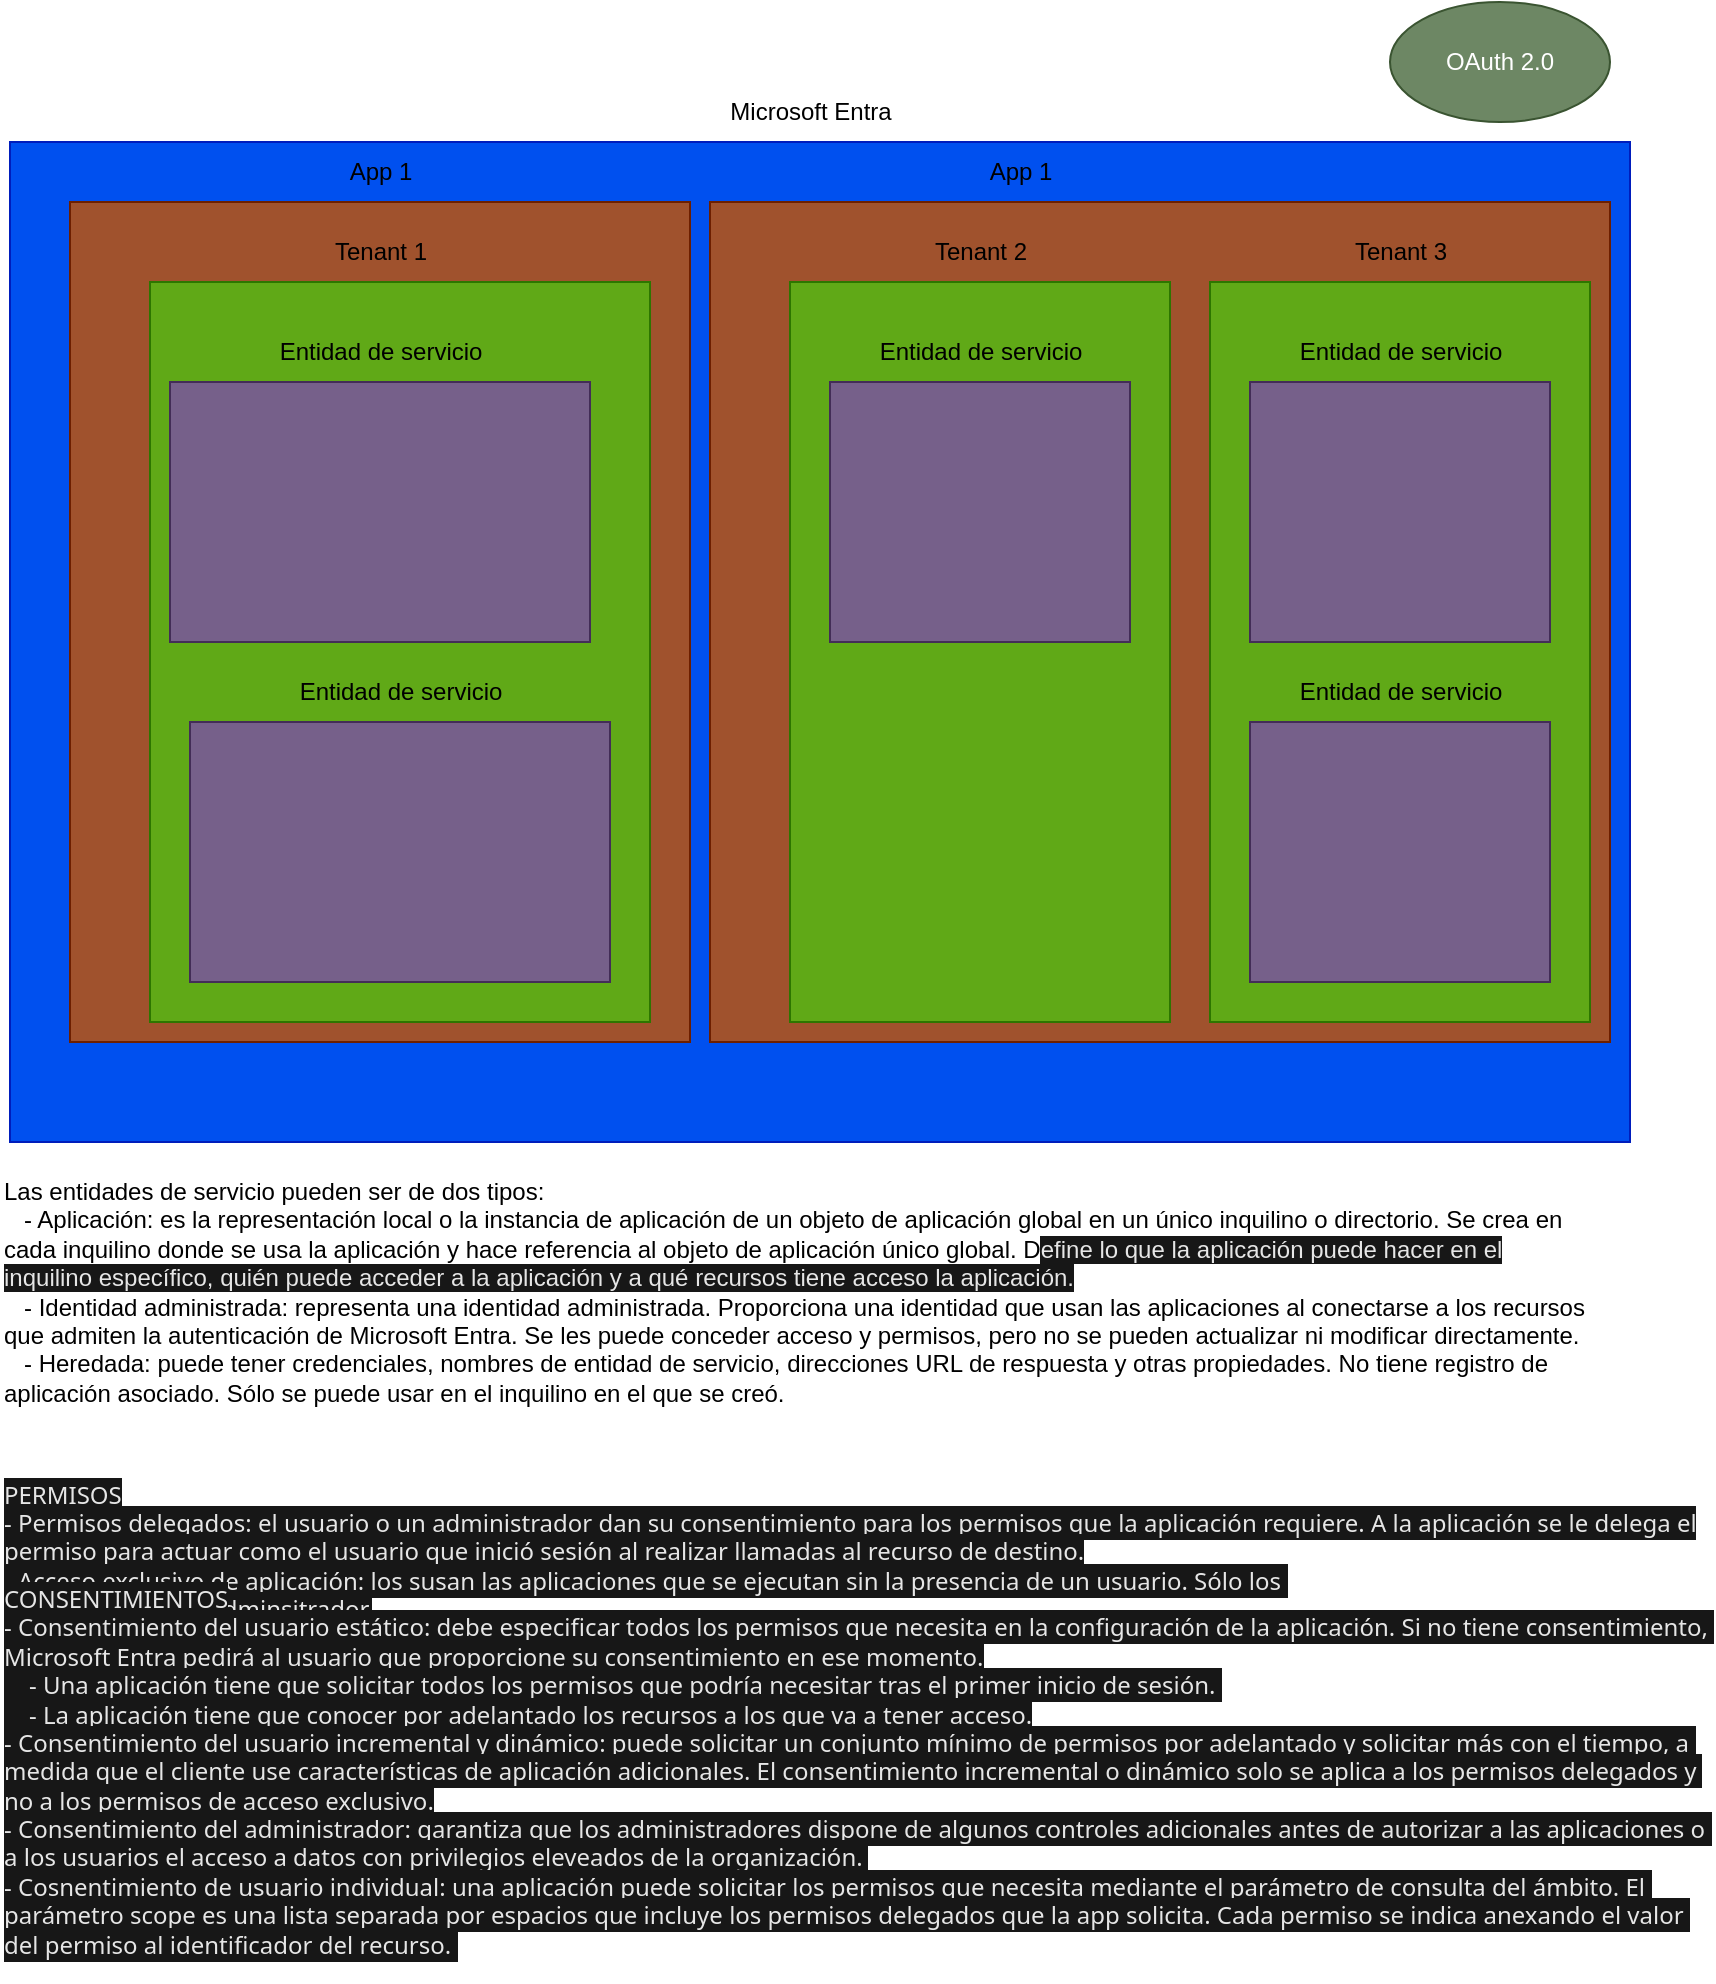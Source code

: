 <mxfile>
    <diagram id="VKVBnWXZFm83O2qIKnpS" name="Page-1">
        <mxGraphModel dx="546" dy="1627" grid="1" gridSize="10" guides="1" tooltips="1" connect="1" arrows="1" fold="1" page="1" pageScale="1" pageWidth="850" pageHeight="1100" math="0" shadow="0">
            <root>
                <mxCell id="0"/>
                <mxCell id="1" parent="0"/>
                <mxCell id="2" value="" style="rounded=0;whiteSpace=wrap;html=1;fillColor=#0050ef;fontColor=#ffffff;strokeColor=#001DBC;" parent="1" vertex="1">
                    <mxGeometry x="20" y="80" width="810" height="500" as="geometry"/>
                </mxCell>
                <mxCell id="3" value="Microsoft Entra" style="text;html=1;align=center;verticalAlign=middle;resizable=0;points=[];autosize=1;strokeColor=none;fillColor=none;" parent="1" vertex="1">
                    <mxGeometry x="370" y="50" width="100" height="30" as="geometry"/>
                </mxCell>
                <mxCell id="29" value="Las entidades de servicio pueden ser de dos tipos:&amp;nbsp;&lt;br&gt;&lt;span style=&quot;background-color: initial;&quot;&gt;&amp;nbsp; &amp;nbsp;- Aplicación: es la representación local o la instancia de aplicación de un objeto de aplicación global en un único inquilino o directorio. Se crea en&amp;nbsp;&lt;/span&gt;&lt;br&gt;&lt;span style=&quot;background-color: initial;&quot;&gt;&lt;span style=&quot;&quot;&gt;cada inquilino donde se usa la aplicación y hace referencia al objeto de aplicación único globa&lt;/span&gt;&lt;font style=&quot;font-size: 12px;&quot;&gt;l. D&lt;/font&gt;&lt;/span&gt;&lt;span style=&quot;color: rgb(230, 230, 230); background-color: rgb(23, 23, 23);&quot;&gt;&lt;font style=&quot;font-size: 12px;&quot;&gt;efine lo que la aplicación&amp;nbsp;puede hacer en&amp;nbsp;el &lt;br&gt;inquilino específico, quién puede acceder a la aplicación y a qué recursos tiene acceso la aplicación.&lt;/font&gt;&lt;/span&gt;&lt;br&gt;&lt;span style=&quot;background-color: initial;&quot;&gt;&amp;nbsp; &amp;nbsp;- Identidad administrada: representa una identidad administrada. Proporciona una identidad que usan las aplicaciones al conectarse a los recursos &lt;br&gt;que admiten la autenticación de Microsoft Entra. Se les puede conceder acceso y permisos, pero no se pueden actualizar ni modificar directamente.&lt;/span&gt;&lt;br&gt;&lt;span style=&quot;background-color: initial;&quot;&gt;&amp;nbsp; &amp;nbsp;- Heredada: puede tener credenciales, nombres de entidad de servicio, direcciones URL de respuesta y otras propiedades. No tiene registro de&amp;nbsp;&lt;br&gt;aplicación asociado. Sólo se puede usar en el inquilino en el que se creó.&lt;br&gt;&lt;/span&gt;" style="text;html=1;align=left;verticalAlign=middle;resizable=0;points=[];autosize=1;strokeColor=none;fillColor=none;" parent="1" vertex="1">
                    <mxGeometry x="15" y="590" width="810" height="130" as="geometry"/>
                </mxCell>
                <mxCell id="30" value="" style="rounded=0;whiteSpace=wrap;html=1;fontSize=12;fillColor=#a0522d;fontColor=#ffffff;strokeColor=#6D1F00;" parent="1" vertex="1">
                    <mxGeometry x="50" y="110" width="310" height="420" as="geometry"/>
                </mxCell>
                <mxCell id="10" value="" style="rounded=0;whiteSpace=wrap;html=1;fillColor=#60a917;fontColor=#ffffff;strokeColor=#2D7600;" parent="1" vertex="1">
                    <mxGeometry x="90" y="150" width="250" height="370" as="geometry"/>
                </mxCell>
                <mxCell id="7" value="Tenant 1" style="text;html=1;align=center;verticalAlign=middle;resizable=0;points=[];autosize=1;strokeColor=none;fillColor=none;" parent="1" vertex="1">
                    <mxGeometry x="170" y="120" width="70" height="30" as="geometry"/>
                </mxCell>
                <mxCell id="17" value="Entidad de servicio" style="text;html=1;align=center;verticalAlign=middle;resizable=0;points=[];autosize=1;strokeColor=none;fillColor=none;" parent="1" vertex="1">
                    <mxGeometry x="145" y="170" width="120" height="30" as="geometry"/>
                </mxCell>
                <mxCell id="12" value="" style="rounded=0;whiteSpace=wrap;html=1;fillColor=#76608a;fontColor=#ffffff;strokeColor=#432D57;" parent="1" vertex="1">
                    <mxGeometry x="100" y="200" width="210" height="130" as="geometry"/>
                </mxCell>
                <mxCell id="20" value="Entidad de servicio" style="text;html=1;align=center;verticalAlign=middle;resizable=0;points=[];autosize=1;strokeColor=none;fillColor=none;" parent="1" vertex="1">
                    <mxGeometry x="155" y="340" width="120" height="30" as="geometry"/>
                </mxCell>
                <mxCell id="28" value="" style="rounded=0;whiteSpace=wrap;html=1;fillColor=#76608a;fontColor=#ffffff;strokeColor=#432D57;" parent="1" vertex="1">
                    <mxGeometry x="110" y="370" width="210" height="130" as="geometry"/>
                </mxCell>
                <mxCell id="32" value="App 1" style="text;html=1;align=center;verticalAlign=middle;resizable=0;points=[];autosize=1;strokeColor=none;fillColor=none;" parent="1" vertex="1">
                    <mxGeometry x="180" y="80" width="50" height="30" as="geometry"/>
                </mxCell>
                <mxCell id="33" value="" style="rounded=0;whiteSpace=wrap;html=1;fontSize=12;fillColor=#a0522d;fontColor=#ffffff;strokeColor=#6D1F00;" parent="1" vertex="1">
                    <mxGeometry x="370" y="110" width="450" height="420" as="geometry"/>
                </mxCell>
                <mxCell id="34" value="" style="rounded=0;whiteSpace=wrap;html=1;fillColor=#60a917;fontColor=#ffffff;strokeColor=#2D7600;" parent="1" vertex="1">
                    <mxGeometry x="410" y="150" width="190" height="370" as="geometry"/>
                </mxCell>
                <mxCell id="35" value="Tenant 2" style="text;html=1;align=center;verticalAlign=middle;resizable=0;points=[];autosize=1;strokeColor=none;fillColor=none;" parent="1" vertex="1">
                    <mxGeometry x="470" y="120" width="70" height="30" as="geometry"/>
                </mxCell>
                <mxCell id="36" value="Entidad de servicio" style="text;html=1;align=center;verticalAlign=middle;resizable=0;points=[];autosize=1;strokeColor=none;fillColor=none;" parent="1" vertex="1">
                    <mxGeometry x="445" y="170" width="120" height="30" as="geometry"/>
                </mxCell>
                <mxCell id="37" value="" style="rounded=0;whiteSpace=wrap;html=1;fillColor=#76608a;fontColor=#ffffff;strokeColor=#432D57;" parent="1" vertex="1">
                    <mxGeometry x="430" y="200" width="150" height="130" as="geometry"/>
                </mxCell>
                <mxCell id="40" value="App 1" style="text;html=1;align=center;verticalAlign=middle;resizable=0;points=[];autosize=1;strokeColor=none;fillColor=none;" parent="1" vertex="1">
                    <mxGeometry x="500" y="80" width="50" height="30" as="geometry"/>
                </mxCell>
                <mxCell id="41" value="" style="rounded=0;whiteSpace=wrap;html=1;fillColor=#60a917;fontColor=#ffffff;strokeColor=#2D7600;" parent="1" vertex="1">
                    <mxGeometry x="620" y="150" width="190" height="370" as="geometry"/>
                </mxCell>
                <mxCell id="42" value="Tenant 3" style="text;html=1;align=center;verticalAlign=middle;resizable=0;points=[];autosize=1;strokeColor=none;fillColor=none;" parent="1" vertex="1">
                    <mxGeometry x="680" y="120" width="70" height="30" as="geometry"/>
                </mxCell>
                <mxCell id="43" value="Entidad de servicio" style="text;html=1;align=center;verticalAlign=middle;resizable=0;points=[];autosize=1;strokeColor=none;fillColor=none;" parent="1" vertex="1">
                    <mxGeometry x="655" y="170" width="120" height="30" as="geometry"/>
                </mxCell>
                <mxCell id="44" value="" style="rounded=0;whiteSpace=wrap;html=1;fillColor=#76608a;fontColor=#ffffff;strokeColor=#432D57;" parent="1" vertex="1">
                    <mxGeometry x="640" y="200" width="150" height="130" as="geometry"/>
                </mxCell>
                <mxCell id="45" value="Entidad de servicio" style="text;html=1;align=center;verticalAlign=middle;resizable=0;points=[];autosize=1;strokeColor=none;fillColor=none;" parent="1" vertex="1">
                    <mxGeometry x="655" y="340" width="120" height="30" as="geometry"/>
                </mxCell>
                <mxCell id="46" value="" style="rounded=0;whiteSpace=wrap;html=1;fillColor=#76608a;fontColor=#ffffff;strokeColor=#432D57;" parent="1" vertex="1">
                    <mxGeometry x="640" y="370" width="150" height="130" as="geometry"/>
                </mxCell>
                <mxCell id="47" value="OAuth 2.0" style="ellipse;whiteSpace=wrap;html=1;fontSize=12;fillColor=#6d8764;fontColor=#ffffff;strokeColor=#3A5431;" parent="1" vertex="1">
                    <mxGeometry x="710" y="10" width="110" height="60" as="geometry"/>
                </mxCell>
                <mxCell id="48" value="&lt;div style=&quot;&quot;&gt;&lt;span style=&quot;box-sizing: inherit; outline-color: inherit; color: rgb(230, 230, 230); font-family: &amp;quot;Segoe UI&amp;quot;, SegoeUI, &amp;quot;Helvetica Neue&amp;quot;, Helvetica, Arial, sans-serif; background-color: rgb(23, 23, 23);&quot;&gt;&lt;font style=&quot;font-size: 12px;&quot;&gt;PERMISOS&lt;/font&gt;&lt;/span&gt;&lt;/div&gt;&lt;div style=&quot;&quot;&gt;&lt;span style=&quot;box-sizing: inherit; outline-color: inherit; color: rgb(230, 230, 230); font-family: &amp;quot;Segoe UI&amp;quot;, SegoeUI, &amp;quot;Helvetica Neue&amp;quot;, Helvetica, Arial, sans-serif; background-color: rgb(23, 23, 23);&quot;&gt;&lt;font style=&quot;font-size: 12px;&quot;&gt;- Permisos delegados: el usuario o un administrador dan su consentimiento para los permisos que la aplicación requiere. A la aplicación se le delega el&lt;/font&gt;&lt;/span&gt;&lt;/div&gt;&lt;div style=&quot;&quot;&gt;&lt;span style=&quot;box-sizing: inherit; outline-color: inherit; color: rgb(230, 230, 230); font-family: &amp;quot;Segoe UI&amp;quot;, SegoeUI, &amp;quot;Helvetica Neue&amp;quot;, Helvetica, Arial, sans-serif; background-color: rgb(23, 23, 23);&quot;&gt;&lt;font style=&quot;font-size: 12px;&quot;&gt;permiso para actuar como el usuario que inició sesión al realizar llamadas al recurso de destino.&lt;/font&gt;&lt;/span&gt;&lt;/div&gt;&lt;div style=&quot;&quot;&gt;&lt;font style=&quot;font-size: 12px;&quot;&gt;&lt;span style=&quot;color: rgb(230, 230, 230); font-family: &amp;quot;Segoe UI&amp;quot;, SegoeUI, &amp;quot;Helvetica Neue&amp;quot;, Helvetica, Arial, sans-serif; background-color: rgb(23, 23, 23);&quot;&gt;- A&lt;/span&gt;&lt;span style=&quot;box-sizing: inherit; outline-color: inherit; color: rgb(230, 230, 230); font-family: &amp;quot;Segoe UI&amp;quot;, SegoeUI, &amp;quot;Helvetica Neue&amp;quot;, Helvetica, Arial, sans-serif; background-color: rgb(23, 23, 23);&quot;&gt;cceso exclusivo de aplicación: los susan las aplicaciones que se ejecutan sin la presencia de un usuario. Sólo los&amp;nbsp;&lt;/span&gt;&lt;/font&gt;&lt;/div&gt;&lt;div style=&quot;&quot;&gt;&lt;span style=&quot;box-sizing: inherit; outline-color: inherit; color: rgb(230, 230, 230); font-family: &amp;quot;Segoe UI&amp;quot;, SegoeUI, &amp;quot;Helvetica Neue&amp;quot;, Helvetica, Arial, sans-serif; background-color: rgb(23, 23, 23);&quot;&gt;&lt;font style=&quot;font-size: 12px;&quot;&gt;puede otorgar un adminsitrador.&lt;/font&gt;&lt;/span&gt;&lt;/div&gt;" style="text;html=1;align=left;verticalAlign=middle;resizable=0;points=[];autosize=1;strokeColor=none;fillColor=none;fontSize=12;fontFamily=Helvetica;" parent="1" vertex="1">
                    <mxGeometry x="15" y="740" width="820" height="90" as="geometry"/>
                </mxCell>
                <mxCell id="49" value="&lt;div style=&quot;&quot;&gt;&lt;span style=&quot;box-sizing: inherit; outline-color: inherit; color: rgb(230, 230, 230); font-family: &amp;quot;Segoe UI&amp;quot;, SegoeUI, &amp;quot;Helvetica Neue&amp;quot;, Helvetica, Arial, sans-serif; background-color: rgb(23, 23, 23);&quot;&gt;&lt;font style=&quot;font-size: 12px;&quot;&gt;CONSENTIMIENTOS&lt;/font&gt;&lt;/span&gt;&lt;/div&gt;&lt;div style=&quot;&quot;&gt;&lt;span style=&quot;box-sizing: inherit; outline-color: inherit; color: rgb(230, 230, 230); font-family: &amp;quot;Segoe UI&amp;quot;, SegoeUI, &amp;quot;Helvetica Neue&amp;quot;, Helvetica, Arial, sans-serif; background-color: rgb(23, 23, 23);&quot;&gt;&lt;font style=&quot;font-size: 12px;&quot;&gt;- Consentimiento del usuario estático: debe especificar todos los permisos que necesita en la configuración de la aplicación. Si no tiene consentimiento,&amp;nbsp;&lt;/font&gt;&lt;/span&gt;&lt;/div&gt;&lt;div style=&quot;&quot;&gt;&lt;span style=&quot;box-sizing: inherit; outline-color: inherit; color: rgb(230, 230, 230); font-family: &amp;quot;Segoe UI&amp;quot;, SegoeUI, &amp;quot;Helvetica Neue&amp;quot;, Helvetica, Arial, sans-serif; background-color: rgb(23, 23, 23);&quot;&gt;&lt;font style=&quot;font-size: 12px;&quot;&gt;Microsoft Entra pedirá al&amp;nbsp;&lt;/font&gt;&lt;/span&gt;&lt;span style=&quot;background-color: rgb(23, 23, 23); color: rgb(230, 230, 230); font-family: &amp;quot;Segoe UI&amp;quot;, SegoeUI, &amp;quot;Helvetica Neue&amp;quot;, Helvetica, Arial, sans-serif;&quot;&gt;usuario que proporcione su consentimiento en ese momento.&lt;/span&gt;&lt;/div&gt;&lt;div style=&quot;&quot;&gt;&lt;span style=&quot;background-color: rgb(23, 23, 23); color: rgb(230, 230, 230); font-family: &amp;quot;Segoe UI&amp;quot;, SegoeUI, &amp;quot;Helvetica Neue&amp;quot;, Helvetica, Arial, sans-serif;&quot;&gt;&amp;nbsp; &amp;nbsp; - Una aplicación tiene que solicitar todos los permisos que podría necesitar tras el primer inicio de sesión.&amp;nbsp;&lt;/span&gt;&lt;/div&gt;&lt;div style=&quot;&quot;&gt;&lt;span style=&quot;background-color: rgb(23, 23, 23); color: rgb(230, 230, 230); font-family: &amp;quot;Segoe UI&amp;quot;, SegoeUI, &amp;quot;Helvetica Neue&amp;quot;, Helvetica, Arial, sans-serif;&quot;&gt;&amp;nbsp; &amp;nbsp; - La aplicación tiene que conocer por adelantado los recursos a los que va a tener acceso.&lt;/span&gt;&lt;/div&gt;&lt;div style=&quot;&quot;&gt;&lt;span style=&quot;box-sizing: inherit; outline-color: inherit; color: rgb(230, 230, 230); font-family: &amp;quot;Segoe UI&amp;quot;, SegoeUI, &amp;quot;Helvetica Neue&amp;quot;, Helvetica, Arial, sans-serif; background-color: rgb(23, 23, 23);&quot;&gt;&lt;font style=&quot;font-size: 12px;&quot;&gt;- Consentimiento del usuario incremental y dinámico: puede solicitar un conjunto mínimo de permisos por adelantado y solicitar más con el tiempo, a&amp;nbsp;&lt;/font&gt;&lt;/span&gt;&lt;/div&gt;&lt;div style=&quot;&quot;&gt;&lt;span style=&quot;box-sizing: inherit; outline-color: inherit; color: rgb(230, 230, 230); font-family: &amp;quot;Segoe UI&amp;quot;, SegoeUI, &amp;quot;Helvetica Neue&amp;quot;, Helvetica, Arial, sans-serif; background-color: rgb(23, 23, 23);&quot;&gt;&lt;font style=&quot;font-size: 12px;&quot;&gt;medida que el cliente use características de aplicación adicionales. El consentimiento incremental o dinámico solo se aplica a los permisos delegados y&amp;nbsp;&lt;/font&gt;&lt;/span&gt;&lt;/div&gt;&lt;div style=&quot;&quot;&gt;&lt;span style=&quot;box-sizing: inherit; outline-color: inherit; color: rgb(230, 230, 230); font-family: &amp;quot;Segoe UI&amp;quot;, SegoeUI, &amp;quot;Helvetica Neue&amp;quot;, Helvetica, Arial, sans-serif; background-color: rgb(23, 23, 23);&quot;&gt;&lt;font style=&quot;font-size: 12px;&quot;&gt;no a los permisos de acceso exclusivo.&lt;/font&gt;&lt;/span&gt;&lt;/div&gt;&lt;div style=&quot;&quot;&gt;&lt;span style=&quot;box-sizing: inherit; outline-color: inherit; color: rgb(230, 230, 230); font-family: &amp;quot;Segoe UI&amp;quot;, SegoeUI, &amp;quot;Helvetica Neue&amp;quot;, Helvetica, Arial, sans-serif; background-color: rgb(23, 23, 23);&quot;&gt;&lt;font style=&quot;font-size: 12px;&quot;&gt;- Consentimiento del administrador: garantiza que los administradores dispone de algunos controles adicionales antes de autorizar a las aplicaciones o&amp;nbsp;&lt;/font&gt;&lt;/span&gt;&lt;/div&gt;&lt;div style=&quot;&quot;&gt;&lt;span style=&quot;box-sizing: inherit; outline-color: inherit; color: rgb(230, 230, 230); font-family: &amp;quot;Segoe UI&amp;quot;, SegoeUI, &amp;quot;Helvetica Neue&amp;quot;, Helvetica, Arial, sans-serif; background-color: rgb(23, 23, 23);&quot;&gt;&lt;font style=&quot;font-size: 12px;&quot;&gt;a los usuarios el acceso a datos con privilegios eleveados de la organización.&amp;nbsp;&lt;/font&gt;&lt;/span&gt;&lt;/div&gt;&lt;div style=&quot;&quot;&gt;&lt;span style=&quot;box-sizing: inherit; outline-color: inherit; color: rgb(230, 230, 230); font-family: &amp;quot;Segoe UI&amp;quot;, SegoeUI, &amp;quot;Helvetica Neue&amp;quot;, Helvetica, Arial, sans-serif; background-color: rgb(23, 23, 23);&quot;&gt;&lt;font style=&quot;font-size: 12px;&quot;&gt;- Cosnentimiento de usuario individual: una aplicación puede solicitar los permisos que necesita mediante el parámetro de consulta del ámbito. El&amp;nbsp;&lt;/font&gt;&lt;/span&gt;&lt;/div&gt;&lt;div style=&quot;&quot;&gt;&lt;span style=&quot;box-sizing: inherit; outline-color: inherit; color: rgb(230, 230, 230); font-family: &amp;quot;Segoe UI&amp;quot;, SegoeUI, &amp;quot;Helvetica Neue&amp;quot;, Helvetica, Arial, sans-serif; background-color: rgb(23, 23, 23);&quot;&gt;&lt;font style=&quot;font-size: 12px;&quot;&gt;parámetro scope es una lista separada por espacios que incluye los permisos delegados que la app solicita. Cada permiso se indica anexando el valor&amp;nbsp;&lt;/font&gt;&lt;/span&gt;&lt;/div&gt;&lt;div style=&quot;&quot;&gt;&lt;span style=&quot;box-sizing: inherit; outline-color: inherit; color: rgb(230, 230, 230); font-family: &amp;quot;Segoe UI&amp;quot;, SegoeUI, &amp;quot;Helvetica Neue&amp;quot;, Helvetica, Arial, sans-serif; background-color: rgb(23, 23, 23);&quot;&gt;&lt;font style=&quot;font-size: 12px;&quot;&gt;del permiso al identificador del recurso.&amp;nbsp;&lt;/font&gt;&lt;/span&gt;&lt;/div&gt;" style="text;html=1;align=left;verticalAlign=middle;resizable=0;points=[];autosize=1;strokeColor=none;fillColor=none;fontSize=12;fontFamily=Helvetica;" parent="1" vertex="1">
                    <mxGeometry x="15" y="790" width="830" height="210" as="geometry"/>
                </mxCell>
            </root>
        </mxGraphModel>
    </diagram>
</mxfile>